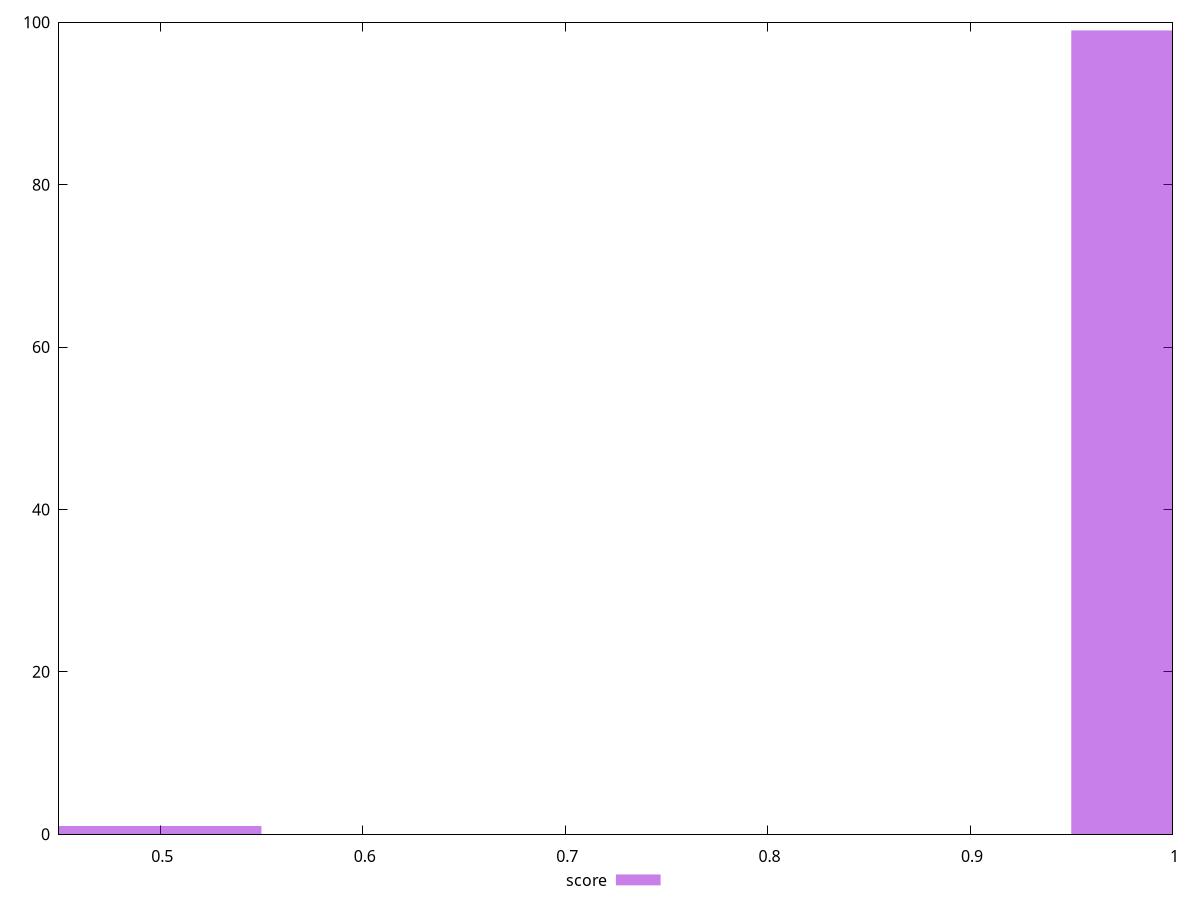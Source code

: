 reset

$score <<EOF
0.5 1
1 99
EOF

set key outside below
set boxwidth 0.1
set xrange [0.45:1]
set yrange [0:100]
set trange [0:100]
set style fill transparent solid 0.5 noborder
set terminal svg size 640, 490 enhanced background rgb 'white'
set output "report_00009_2021-02-08T22-37-41.559Z/offscreen-images/samples/pages+cached/score/histogram.svg"

plot $score title "score" with boxes

reset
